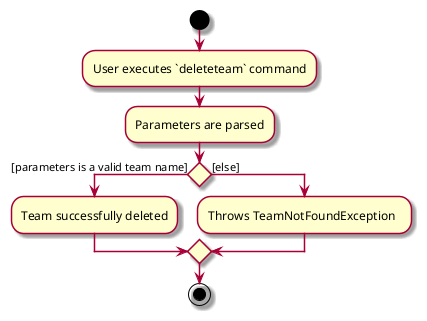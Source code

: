 @startuml
skin rose

start
:User executes `deleteteam` command;
:Parameters are parsed;
if() then ([parameters is a valid team name])
:Team successfully deleted;

else ([else])
:Throws TeamNotFoundException  ;

endif

stop
@enduml
